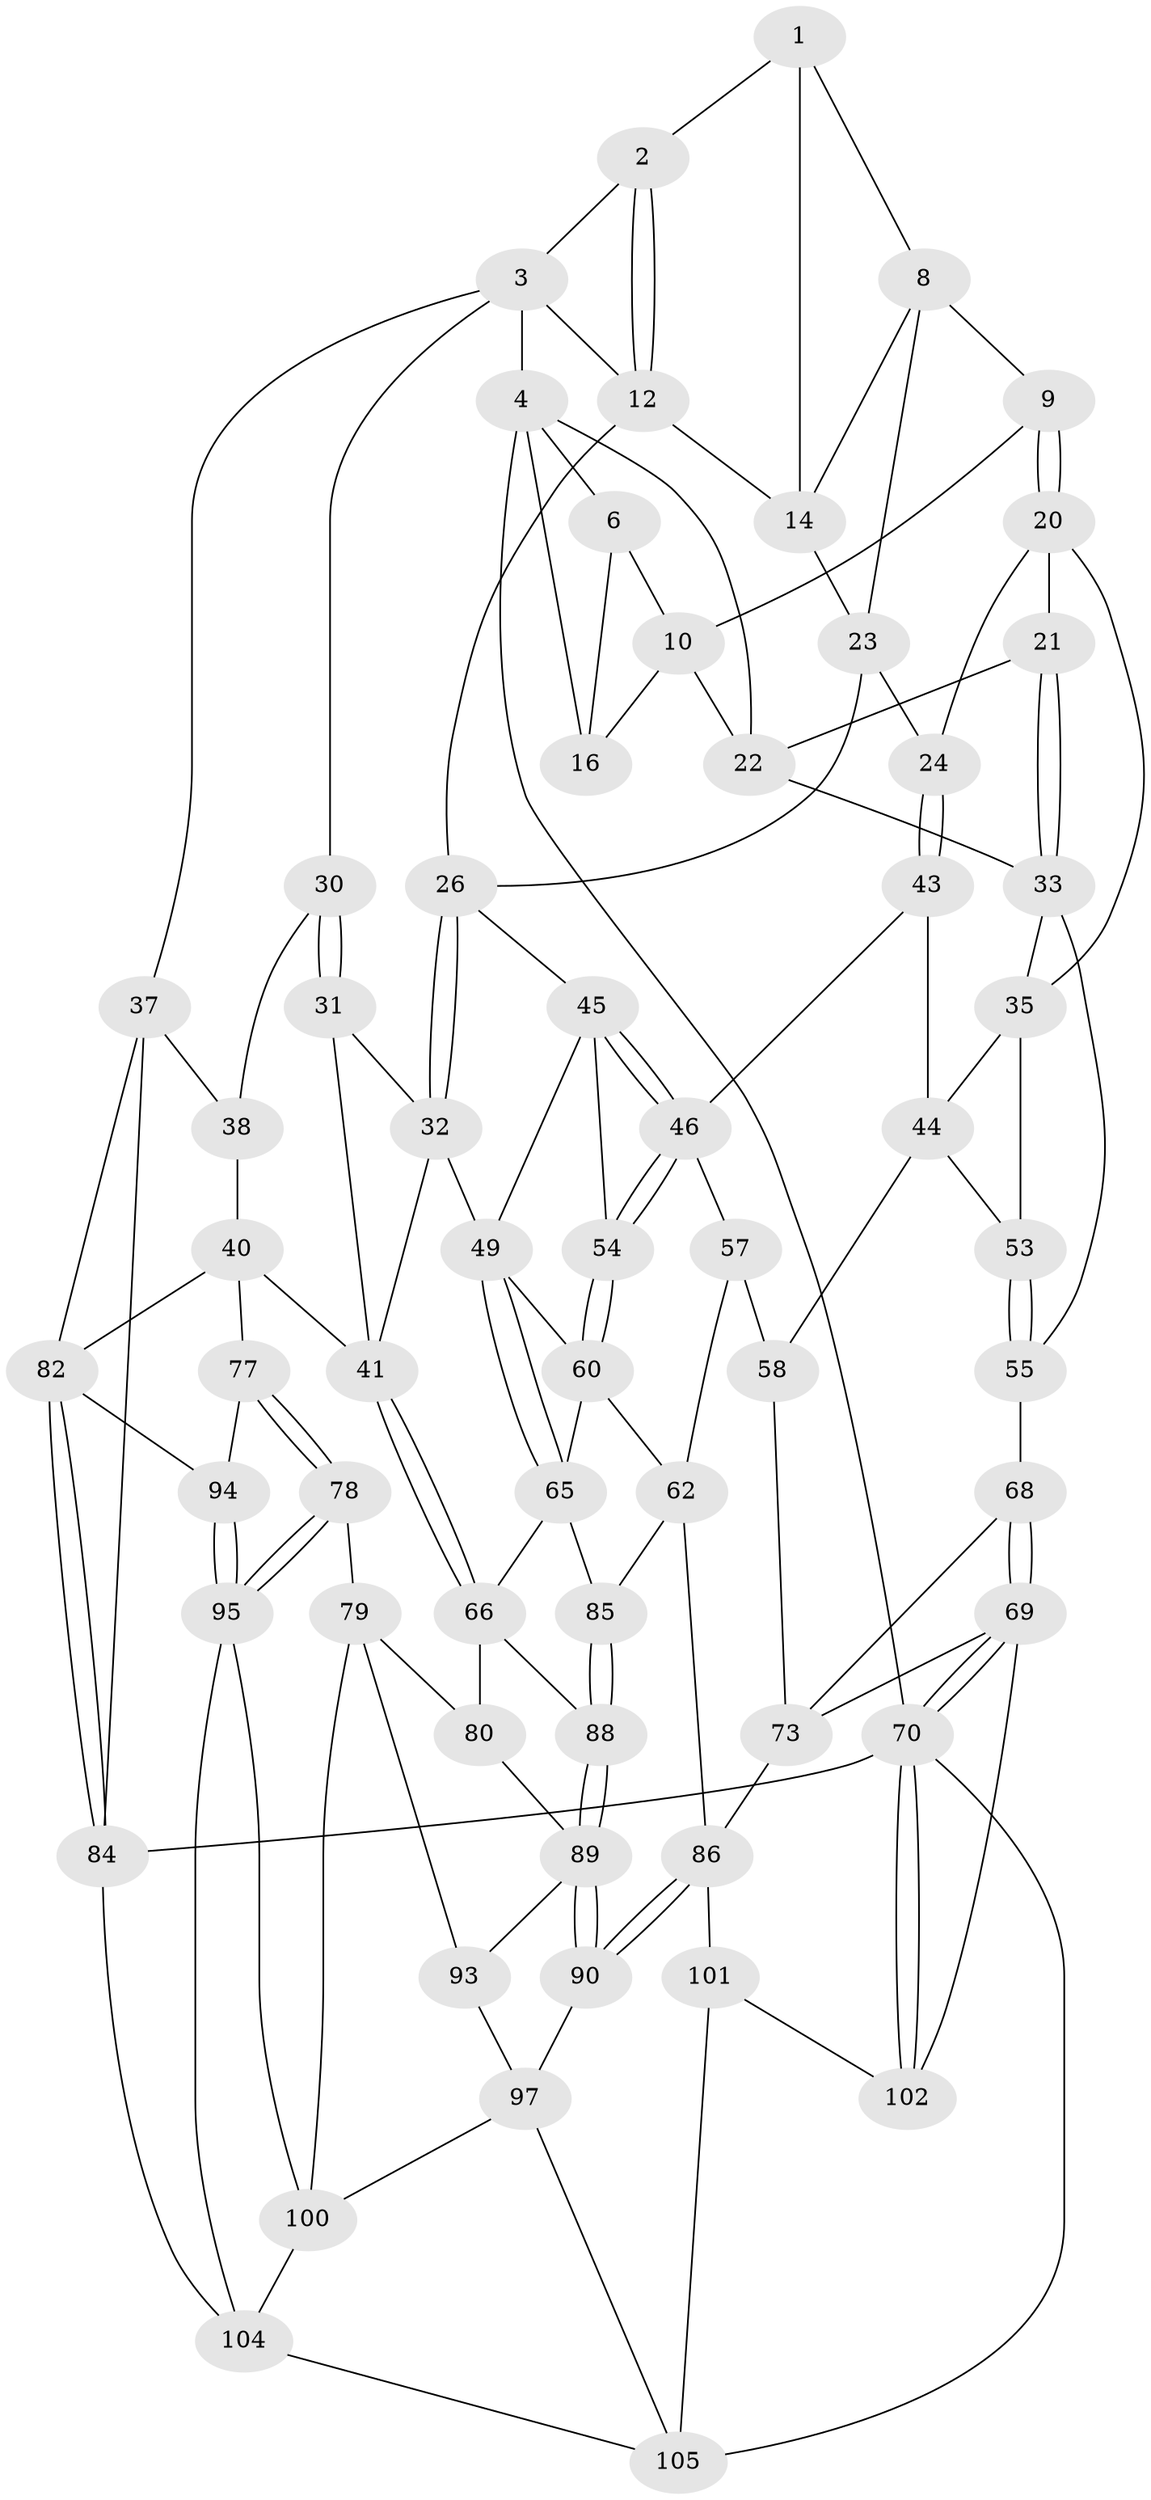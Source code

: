 // original degree distribution, {3: 0.018691588785046728, 4: 0.2616822429906542, 5: 0.48598130841121495, 6: 0.2336448598130841}
// Generated by graph-tools (version 1.1) at 2025/11/02/27/25 16:11:51]
// undirected, 64 vertices, 139 edges
graph export_dot {
graph [start="1"]
  node [color=gray90,style=filled];
  1 [pos="+0.3793890073195898+0",super="+7"];
  2 [pos="+0.4614612207694564+0"];
  3 [pos="+0.8086173922557005+0",super="+15"];
  4 [pos="+0+0",super="+5"];
  6 [pos="+0.36727968436327163+0",super="+11"];
  8 [pos="+0.26470965922100625+0.1259238675172313",super="+19"];
  9 [pos="+0.24247198954256005+0.13043454792538614"];
  10 [pos="+0.21232173116991956+0.12023125617126859",super="+17"];
  12 [pos="+0.5838588268899678+0.19820154572817628",super="+13"];
  14 [pos="+0.373593103908097+0.041558079198589656",super="+18"];
  16 [pos="+0.07707069138875984+0.04525873980534981"];
  20 [pos="+0.19728267422652007+0.2836225860610836",super="+25"];
  21 [pos="+0.1181272247646862+0.2838789478355817"];
  22 [pos="+0.10872011420377098+0.2593187497891051",super="+29"];
  23 [pos="+0.30795338115014603+0.33319710337036496",super="+28"];
  24 [pos="+0.30579021799030387+0.3337458283317217"];
  26 [pos="+0.4422558450716184+0.3332954557954482",super="+27"];
  30 [pos="+0.7607350844804591+0.18199896966354562"];
  31 [pos="+0.6809440390835654+0.3707886987256197"];
  32 [pos="+0.5852724220883527+0.4296011203424886",super="+48"];
  33 [pos="+0.0830656024978227+0.3334513271180332",super="+34"];
  35 [pos="+0.23703976190158424+0.42533425617277854",super="+36"];
  37 [pos="+1+0.23559574994638174",super="+59"];
  38 [pos="+0.8050910169870388+0.21455785985955042",super="+39"];
  40 [pos="+0.7869301707384468+0.5851668830393391",super="+76"];
  41 [pos="+0.7808012258516672+0.5844492966605653",super="+42"];
  43 [pos="+0.31335991413888103+0.5114875013905066"];
  44 [pos="+0.27167763637618136+0.48678232313402636",super="+52"];
  45 [pos="+0.42970009935190095+0.4116239819459035",super="+51"];
  46 [pos="+0.3562133377016602+0.5374793382671278",super="+47"];
  49 [pos="+0.5733043763696244+0.5581839345486457",super="+50"];
  53 [pos="+0.11808048194418379+0.5904817001929714"];
  54 [pos="+0.43839635364107904+0.5987829508058325"];
  55 [pos="+0.10877906312911352+0.5938008150968712",super="+56"];
  57 [pos="+0.28561342598455314+0.6017487164804409",super="+64"];
  58 [pos="+0.18040236696245526+0.6093039990496457",super="+72"];
  60 [pos="+0.4447192029409634+0.6063420787207988",super="+61"];
  62 [pos="+0.4351675444082781+0.7036596109027263",super="+63"];
  65 [pos="+0.5668489789772221+0.6140154257176926",super="+67"];
  66 [pos="+0.6193583781487059+0.7297226107791773",super="+81"];
  68 [pos="+0+0.7209298098254718",super="+75"];
  69 [pos="+0+0.9849410940181037",super="+96"];
  70 [pos="+0+1",super="+71"];
  73 [pos="+0.2085441697124286+0.836757358115277",super="+74"];
  77 [pos="+0.8222084237201301+0.7782807571057162"];
  78 [pos="+0.8195871517376926+0.7919501029339235"];
  79 [pos="+0.681801138099518+0.8130761887755217",super="+92"];
  80 [pos="+0.6366954287487343+0.7928561333290419"];
  82 [pos="+1+0.7285437867185202",super="+83"];
  84 [pos="+1+1"];
  85 [pos="+0.44480237365673664+0.7092823045530304"];
  86 [pos="+0.3210813981305805+0.9042340093819028",super="+87"];
  88 [pos="+0.49591457450289494+0.7992843089753036"];
  89 [pos="+0.5007417496847826+0.8407156425858358",super="+91"];
  90 [pos="+0.3849255443237083+0.997053764642025"];
  93 [pos="+0.5939015235777646+0.8650284088674496"];
  94 [pos="+1+0.7861435106638975"];
  95 [pos="+0.8467890239219126+0.8691934189020847",super="+99"];
  97 [pos="+0.592876566029891+0.8975140228469125",super="+98"];
  100 [pos="+0.6952853490978312+0.9262698310554255",super="+103"];
  101 [pos="+0.13841264229995148+0.9638315722230906"];
  102 [pos="+0.09203045411597388+0.9275393508605841"];
  104 [pos="+0.5136276374669476+1",super="+106"];
  105 [pos="+0.41860226904832776+1",super="+107"];
  1 -- 2;
  1 -- 8;
  1 -- 14;
  2 -- 3;
  2 -- 12;
  2 -- 12;
  3 -- 4;
  3 -- 37;
  3 -- 12;
  3 -- 30;
  4 -- 70;
  4 -- 22;
  4 -- 16;
  4 -- 6;
  6 -- 16;
  6 -- 10;
  8 -- 9;
  8 -- 23;
  8 -- 14;
  9 -- 10;
  9 -- 20;
  9 -- 20;
  10 -- 16;
  10 -- 22;
  12 -- 26;
  12 -- 14;
  14 -- 23;
  20 -- 21;
  20 -- 24;
  20 -- 35;
  21 -- 22;
  21 -- 33;
  21 -- 33;
  22 -- 33;
  23 -- 24;
  23 -- 26;
  24 -- 43;
  24 -- 43;
  26 -- 32;
  26 -- 32;
  26 -- 45;
  30 -- 31;
  30 -- 31;
  30 -- 38;
  31 -- 32;
  31 -- 41;
  32 -- 41;
  32 -- 49;
  33 -- 35;
  33 -- 55;
  35 -- 44;
  35 -- 53;
  37 -- 38 [weight=2];
  37 -- 84;
  37 -- 82;
  38 -- 40;
  40 -- 41;
  40 -- 82;
  40 -- 77;
  41 -- 66;
  41 -- 66;
  43 -- 44;
  43 -- 46;
  44 -- 58;
  44 -- 53;
  45 -- 46;
  45 -- 46;
  45 -- 54;
  45 -- 49;
  46 -- 54;
  46 -- 54;
  46 -- 57;
  49 -- 65;
  49 -- 65;
  49 -- 60;
  53 -- 55;
  53 -- 55;
  54 -- 60;
  54 -- 60;
  55 -- 68 [weight=2];
  57 -- 58 [weight=2];
  57 -- 62;
  58 -- 73;
  60 -- 65;
  60 -- 62;
  62 -- 85;
  62 -- 86;
  65 -- 66;
  65 -- 85;
  66 -- 80;
  66 -- 88;
  68 -- 69;
  68 -- 69;
  68 -- 73;
  69 -- 70;
  69 -- 70;
  69 -- 73;
  69 -- 102;
  70 -- 102;
  70 -- 102;
  70 -- 105;
  70 -- 84;
  73 -- 86;
  77 -- 78;
  77 -- 78;
  77 -- 94;
  78 -- 79;
  78 -- 95;
  78 -- 95;
  79 -- 80;
  79 -- 100;
  79 -- 93;
  80 -- 89;
  82 -- 84;
  82 -- 84;
  82 -- 94;
  84 -- 104;
  85 -- 88;
  85 -- 88;
  86 -- 90;
  86 -- 90;
  86 -- 101;
  88 -- 89;
  88 -- 89;
  89 -- 90;
  89 -- 90;
  89 -- 93;
  90 -- 97;
  93 -- 97;
  94 -- 95;
  94 -- 95;
  95 -- 100;
  95 -- 104;
  97 -- 100;
  97 -- 105;
  100 -- 104;
  101 -- 102;
  101 -- 105;
  104 -- 105;
}

